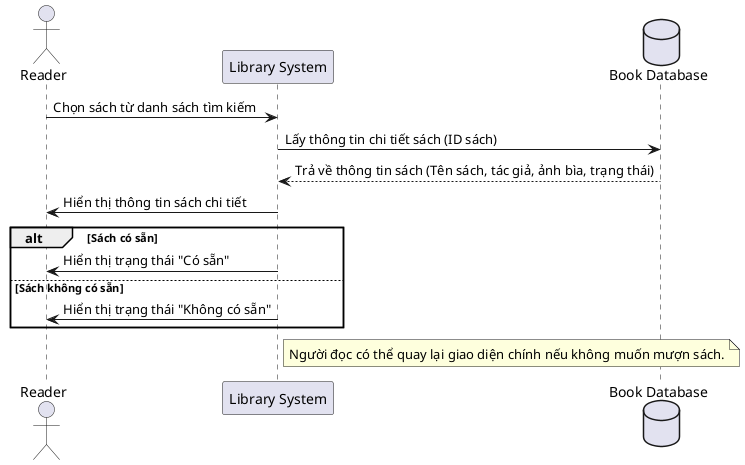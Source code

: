 @startuml
actor "Reader" as reader
participant "Library System" as system
database "Book Database" as db

reader -> system : Chọn sách từ danh sách tìm kiếm
system -> db : Lấy thông tin chi tiết sách (ID sách)
db --> system : Trả về thông tin sách (Tên sách, tác giả, ảnh bìa, trạng thái)
system -> reader : Hiển thị thông tin sách chi tiết

alt Sách có sẵn
    system -> reader : Hiển thị trạng thái "Có sẵn"
else Sách không có sẵn
    system -> reader : Hiển thị trạng thái "Không có sẵn"
end

note right of system : Người đọc có thể quay lại giao diện chính nếu không muốn mượn sách.

@enduml

